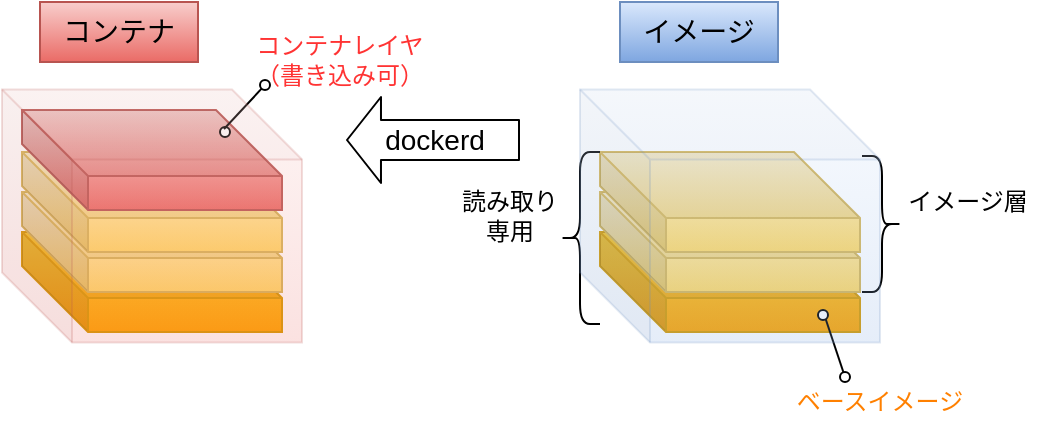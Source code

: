 <mxfile version="12.5.5" type="github">
  <diagram id="cfWL9I5VaqwXCQ-wAxmS" name="ページ1">
    <mxGraphModel dx="862" dy="401" grid="1" gridSize="10" guides="1" tooltips="1" connect="1" arrows="1" fold="1" page="1" pageScale="1" pageWidth="690" pageHeight="980" math="0" shadow="0">
      <root>
        <mxCell id="0"/>
        <mxCell id="1" parent="0"/>
        <mxCell id="Yg40pVJLnZHHLznyGigl-1" value="" style="shape=cube;whiteSpace=wrap;html=1;boundedLbl=1;backgroundOutline=1;darkOpacity=0.05;darkOpacity2=0.1;size=33;fillColor=#ffcd28;strokeColor=#d79b00;gradientColor=#ffa500;" vertex="1" parent="1">
          <mxGeometry x="420" y="236" width="130" height="50" as="geometry"/>
        </mxCell>
        <mxCell id="Yg40pVJLnZHHLznyGigl-3" value="" style="shape=cube;whiteSpace=wrap;html=1;boundedLbl=1;backgroundOutline=1;darkOpacity=0.05;darkOpacity2=0.1;size=33;fillColor=#fff2cc;strokeColor=#d6b656;gradientColor=#ffd966;" vertex="1" parent="1">
          <mxGeometry x="420" y="216" width="130" height="50" as="geometry"/>
        </mxCell>
        <mxCell id="Yg40pVJLnZHHLznyGigl-4" value="" style="shape=cube;whiteSpace=wrap;html=1;boundedLbl=1;backgroundOutline=1;darkOpacity=0.05;darkOpacity2=0.1;size=33;fillColor=#fff2cc;strokeColor=#d6b656;gradientColor=#ffd966;" vertex="1" parent="1">
          <mxGeometry x="420" y="196" width="130" height="50" as="geometry"/>
        </mxCell>
        <mxCell id="Yg40pVJLnZHHLznyGigl-6" value="" style="endArrow=none;html=1;" edge="1" parent="1">
          <mxGeometry width="50" height="50" relative="1" as="geometry">
            <mxPoint x="542" y="307" as="sourcePoint"/>
            <mxPoint x="532" y="277" as="targetPoint"/>
          </mxGeometry>
        </mxCell>
        <mxCell id="Yg40pVJLnZHHLznyGigl-7" value="" style="ellipse;whiteSpace=wrap;html=1;aspect=fixed;" vertex="1" parent="1">
          <mxGeometry x="529" y="275" width="5" height="5" as="geometry"/>
        </mxCell>
        <mxCell id="Yg40pVJLnZHHLznyGigl-8" value="" style="ellipse;whiteSpace=wrap;html=1;aspect=fixed;" vertex="1" parent="1">
          <mxGeometry x="540" y="306" width="5" height="5" as="geometry"/>
        </mxCell>
        <mxCell id="Yg40pVJLnZHHLznyGigl-9" value="ベースイメージ" style="text;html=1;strokeColor=none;fillColor=none;align=center;verticalAlign=middle;whiteSpace=wrap;rounded=0;fontColor=#FF8000;" vertex="1" parent="1">
          <mxGeometry x="500" y="311" width="120" height="20" as="geometry"/>
        </mxCell>
        <mxCell id="Yg40pVJLnZHHLznyGigl-10" value="" style="shape=curlyBracket;whiteSpace=wrap;html=1;rounded=1;fontColor=#00CC00;" vertex="1" parent="1">
          <mxGeometry x="400" y="196" width="20" height="86" as="geometry"/>
        </mxCell>
        <mxCell id="Yg40pVJLnZHHLznyGigl-11" value="読み取り専用" style="text;html=1;strokeColor=none;fillColor=none;align=center;verticalAlign=middle;whiteSpace=wrap;rounded=0;fontColor=#000000;" vertex="1" parent="1">
          <mxGeometry x="350" y="213" width="50" height="30" as="geometry"/>
        </mxCell>
        <mxCell id="Yg40pVJLnZHHLznyGigl-12" value="" style="shape=curlyBracket;whiteSpace=wrap;html=1;rounded=1;fontColor=#00CC00;rotation=-180;" vertex="1" parent="1">
          <mxGeometry x="551" y="198" width="20" height="68" as="geometry"/>
        </mxCell>
        <mxCell id="Yg40pVJLnZHHLznyGigl-13" value="イメージ層" style="text;html=1;strokeColor=none;fillColor=none;align=center;verticalAlign=middle;whiteSpace=wrap;rounded=0;fontColor=#000000;" vertex="1" parent="1">
          <mxGeometry x="569" y="206" width="70" height="30" as="geometry"/>
        </mxCell>
        <mxCell id="Yg40pVJLnZHHLznyGigl-14" value="dockerd" style="shape=flexArrow;endArrow=classic;html=1;fontColor=#000000;endWidth=22;endSize=5.33;width=20;fontSize=14;" edge="1" parent="1">
          <mxGeometry width="50" height="50" relative="1" as="geometry">
            <mxPoint x="380" y="190" as="sourcePoint"/>
            <mxPoint x="293" y="190" as="targetPoint"/>
          </mxGeometry>
        </mxCell>
        <mxCell id="Yg40pVJLnZHHLznyGigl-15" value="" style="shape=cube;whiteSpace=wrap;html=1;boundedLbl=1;backgroundOutline=1;darkOpacity=0.05;darkOpacity2=0.1;size=33;fillColor=#ffcd28;strokeColor=#d79b00;gradientColor=#ffa500;" vertex="1" parent="1">
          <mxGeometry x="131" y="236" width="130" height="50" as="geometry"/>
        </mxCell>
        <mxCell id="Yg40pVJLnZHHLznyGigl-16" value="" style="shape=cube;whiteSpace=wrap;html=1;boundedLbl=1;backgroundOutline=1;darkOpacity=0.05;darkOpacity2=0.1;size=33;fillColor=#fff2cc;strokeColor=#d6b656;gradientColor=#ffd966;" vertex="1" parent="1">
          <mxGeometry x="131" y="216" width="130" height="50" as="geometry"/>
        </mxCell>
        <mxCell id="Yg40pVJLnZHHLznyGigl-17" value="" style="shape=cube;whiteSpace=wrap;html=1;boundedLbl=1;backgroundOutline=1;darkOpacity=0.05;darkOpacity2=0.1;size=33;fillColor=#fff2cc;strokeColor=#d6b656;gradientColor=#ffd966;" vertex="1" parent="1">
          <mxGeometry x="131" y="196" width="130" height="50" as="geometry"/>
        </mxCell>
        <mxCell id="Yg40pVJLnZHHLznyGigl-25" value="" style="shape=cube;whiteSpace=wrap;html=1;boundedLbl=1;backgroundOutline=1;darkOpacity=0.05;darkOpacity2=0.1;size=33;fillColor=#f8cecc;strokeColor=#b85450;gradientColor=#ea6b66;" vertex="1" parent="1">
          <mxGeometry x="131" y="175" width="130" height="50" as="geometry"/>
        </mxCell>
        <mxCell id="Yg40pVJLnZHHLznyGigl-26" value="" style="endArrow=none;html=1;" edge="1" parent="1" source="Yg40pVJLnZHHLznyGigl-27">
          <mxGeometry width="50" height="50" relative="1" as="geometry">
            <mxPoint x="232" y="184.5" as="sourcePoint"/>
            <mxPoint x="250" y="162.5" as="targetPoint"/>
          </mxGeometry>
        </mxCell>
        <mxCell id="Yg40pVJLnZHHLznyGigl-28" value="" style="ellipse;whiteSpace=wrap;html=1;aspect=fixed;" vertex="1" parent="1">
          <mxGeometry x="230" y="183.5" width="5" height="5" as="geometry"/>
        </mxCell>
        <mxCell id="Yg40pVJLnZHHLznyGigl-29" value="コンテナレイヤ&lt;br&gt;（書き込み可）" style="text;html=1;strokeColor=none;fillColor=none;align=center;verticalAlign=middle;whiteSpace=wrap;rounded=0;fontColor=#FF3333;" vertex="1" parent="1">
          <mxGeometry x="230" y="135" width="120" height="30" as="geometry"/>
        </mxCell>
        <mxCell id="Yg40pVJLnZHHLznyGigl-27" value="" style="ellipse;whiteSpace=wrap;html=1;aspect=fixed;" vertex="1" parent="1">
          <mxGeometry x="250" y="160" width="5" height="5" as="geometry"/>
        </mxCell>
        <mxCell id="Yg40pVJLnZHHLznyGigl-31" value="" style="endArrow=none;html=1;" edge="1" parent="1" target="Yg40pVJLnZHHLznyGigl-27">
          <mxGeometry width="50" height="50" relative="1" as="geometry">
            <mxPoint x="232" y="184.5" as="sourcePoint"/>
            <mxPoint x="250" y="162.5" as="targetPoint"/>
          </mxGeometry>
        </mxCell>
        <mxCell id="Yg40pVJLnZHHLznyGigl-32" value="" style="shape=cube;whiteSpace=wrap;html=1;boundedLbl=1;backgroundOutline=1;darkOpacity=0.05;darkOpacity2=0.1;fontSize=14;gradientColor=#ea6b66;fillColor=#f8cecc;strokeColor=#b85450;opacity=20;size=35;" vertex="1" parent="1">
          <mxGeometry x="121" y="164.75" width="150" height="126.5" as="geometry"/>
        </mxCell>
        <mxCell id="Yg40pVJLnZHHLznyGigl-37" value="" style="shape=cube;whiteSpace=wrap;html=1;boundedLbl=1;backgroundOutline=1;darkOpacity=0.05;darkOpacity2=0.1;fontSize=14;gradientColor=#7ea6e0;fillColor=#dae8fc;strokeColor=#6c8ebf;opacity=20;size=35;" vertex="1" parent="1">
          <mxGeometry x="410" y="164.75" width="150" height="126.5" as="geometry"/>
        </mxCell>
        <mxCell id="Yg40pVJLnZHHLznyGigl-38" value="コンテナ" style="rounded=0;whiteSpace=wrap;html=1;fontSize=14;gradientColor=#ea6b66;fillColor=#f8cecc;strokeColor=#b85450;" vertex="1" parent="1">
          <mxGeometry x="140" y="121" width="79" height="30" as="geometry"/>
        </mxCell>
        <mxCell id="Yg40pVJLnZHHLznyGigl-39" value="イメージ" style="rounded=0;whiteSpace=wrap;html=1;fontSize=14;gradientColor=#7ea6e0;fillColor=#dae8fc;strokeColor=#6c8ebf;" vertex="1" parent="1">
          <mxGeometry x="430" y="121" width="79" height="30" as="geometry"/>
        </mxCell>
      </root>
    </mxGraphModel>
  </diagram>
</mxfile>
